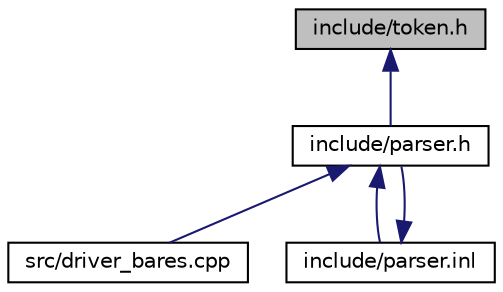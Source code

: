 digraph "include/token.h"
{
  edge [fontname="Helvetica",fontsize="10",labelfontname="Helvetica",labelfontsize="10"];
  node [fontname="Helvetica",fontsize="10",shape=record];
  Node3 [label="include/token.h",height=0.2,width=0.4,color="black", fillcolor="grey75", style="filled", fontcolor="black"];
  Node3 -> Node4 [dir="back",color="midnightblue",fontsize="10",style="solid"];
  Node4 [label="include/parser.h",height=0.2,width=0.4,color="black", fillcolor="white", style="filled",URL="$d5/d36/parser_8h.html"];
  Node4 -> Node5 [dir="back",color="midnightblue",fontsize="10",style="solid"];
  Node5 [label="src/driver_bares.cpp",height=0.2,width=0.4,color="black", fillcolor="white", style="filled",URL="$d7/dc3/driver__bares_8cpp.html"];
  Node4 -> Node6 [dir="back",color="midnightblue",fontsize="10",style="solid"];
  Node6 [label="include/parser.inl",height=0.2,width=0.4,color="black", fillcolor="white", style="filled",URL="$df/de8/parser_8inl.html"];
  Node6 -> Node4 [dir="back",color="midnightblue",fontsize="10",style="solid"];
}
